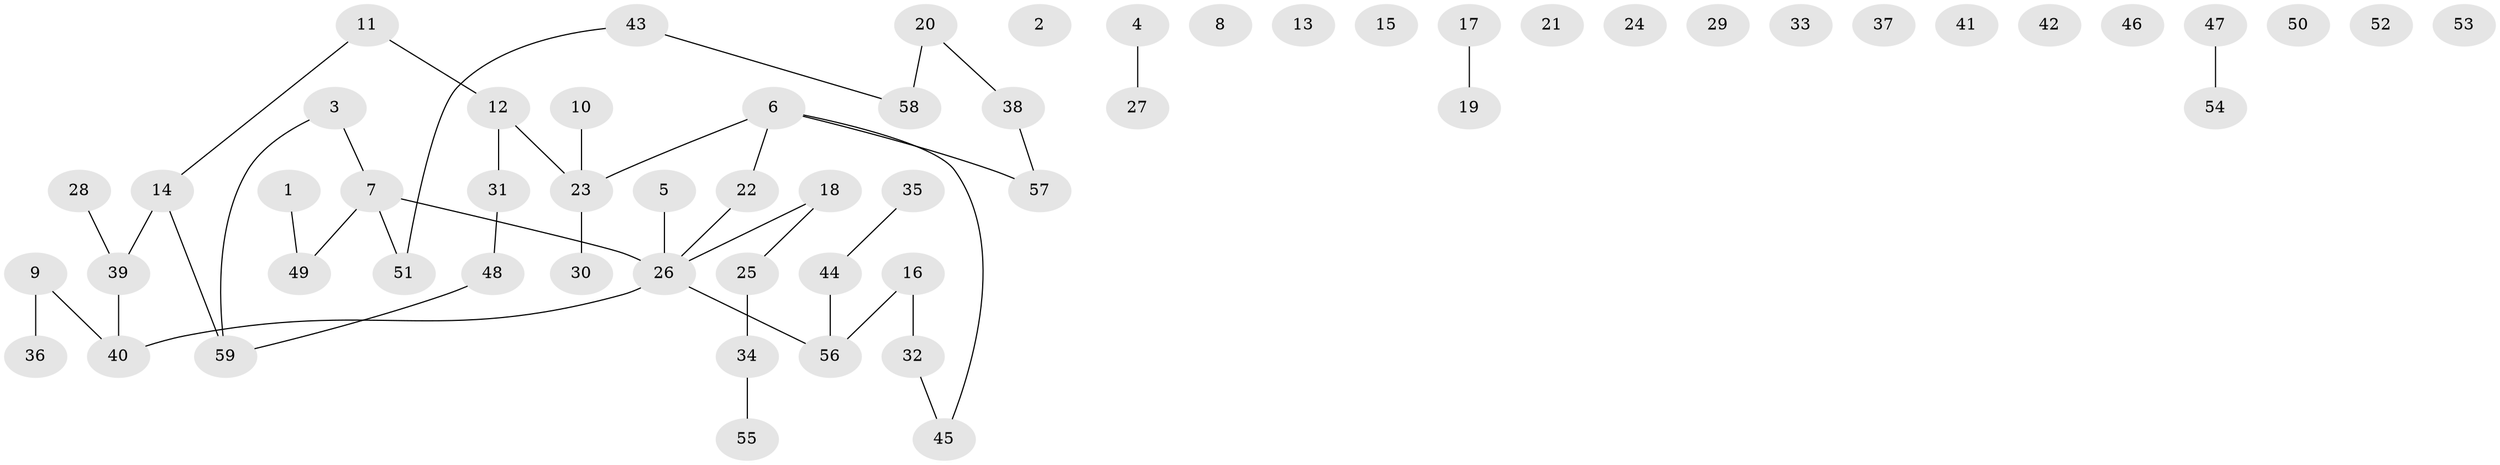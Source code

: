 // coarse degree distribution, {1: 0.14705882352941177, 0: 0.5294117647058824, 5: 0.058823529411764705, 6: 0.029411764705882353, 2: 0.17647058823529413, 4: 0.029411764705882353, 3: 0.029411764705882353}
// Generated by graph-tools (version 1.1) at 2025/16/03/04/25 18:16:30]
// undirected, 59 vertices, 45 edges
graph export_dot {
graph [start="1"]
  node [color=gray90,style=filled];
  1;
  2;
  3;
  4;
  5;
  6;
  7;
  8;
  9;
  10;
  11;
  12;
  13;
  14;
  15;
  16;
  17;
  18;
  19;
  20;
  21;
  22;
  23;
  24;
  25;
  26;
  27;
  28;
  29;
  30;
  31;
  32;
  33;
  34;
  35;
  36;
  37;
  38;
  39;
  40;
  41;
  42;
  43;
  44;
  45;
  46;
  47;
  48;
  49;
  50;
  51;
  52;
  53;
  54;
  55;
  56;
  57;
  58;
  59;
  1 -- 49;
  3 -- 7;
  3 -- 59;
  4 -- 27;
  5 -- 26;
  6 -- 22;
  6 -- 23;
  6 -- 45;
  6 -- 57;
  7 -- 26;
  7 -- 49;
  7 -- 51;
  9 -- 36;
  9 -- 40;
  10 -- 23;
  11 -- 12;
  11 -- 14;
  12 -- 23;
  12 -- 31;
  14 -- 39;
  14 -- 59;
  16 -- 32;
  16 -- 56;
  17 -- 19;
  18 -- 25;
  18 -- 26;
  20 -- 38;
  20 -- 58;
  22 -- 26;
  23 -- 30;
  25 -- 34;
  26 -- 40;
  26 -- 56;
  28 -- 39;
  31 -- 48;
  32 -- 45;
  34 -- 55;
  35 -- 44;
  38 -- 57;
  39 -- 40;
  43 -- 51;
  43 -- 58;
  44 -- 56;
  47 -- 54;
  48 -- 59;
}
